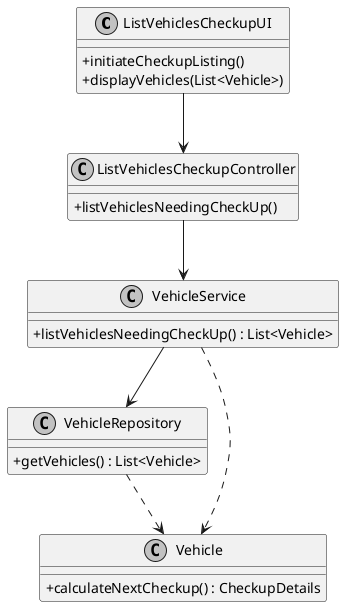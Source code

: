 @startuml
skinparam monochrome true
skinparam classAttributeIconSize 0



class ListVehiclesCheckupUI {
    + initiateCheckupListing()
    + displayVehicles(List<Vehicle>)
}

class ListVehiclesCheckupController {
    + listVehiclesNeedingCheckUp()
}

class VehicleService {
    + listVehiclesNeedingCheckUp() : List<Vehicle>
}

class VehicleRepository {
    + getVehicles() : List<Vehicle>
}

class Vehicle {
    + calculateNextCheckup() : CheckupDetails
}


ListVehiclesCheckupUI --> ListVehiclesCheckupController 
ListVehiclesCheckupController --> VehicleService 
VehicleService --> VehicleRepository 
VehicleRepository ..> Vehicle 
VehicleService ..> Vehicle 

@enduml
